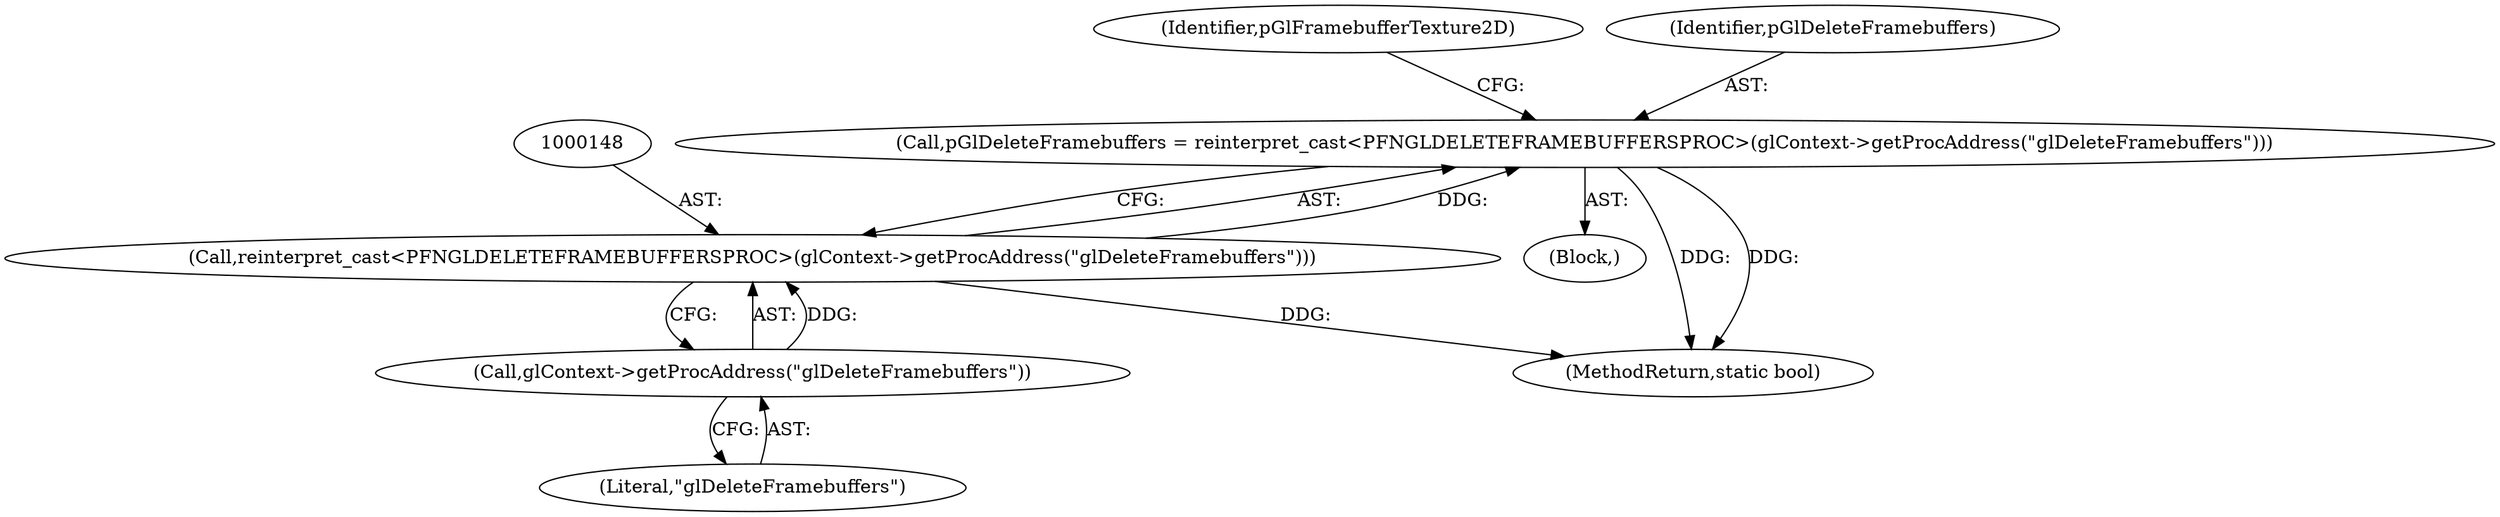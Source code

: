 digraph "1_Chrome_4da7eefcaad044a6f919947a2a0e3d4fed87834c_5@del" {
"1000145" [label="(Call,pGlDeleteFramebuffers = reinterpret_cast<PFNGLDELETEFRAMEBUFFERSPROC>(glContext->getProcAddress(\"glDeleteFramebuffers\")))"];
"1000147" [label="(Call,reinterpret_cast<PFNGLDELETEFRAMEBUFFERSPROC>(glContext->getProcAddress(\"glDeleteFramebuffers\")))"];
"1000149" [label="(Call,glContext->getProcAddress(\"glDeleteFramebuffers\"))"];
"1000102" [label="(Block,)"];
"1000150" [label="(Literal,\"glDeleteFramebuffers\")"];
"1000168" [label="(MethodReturn,static bool)"];
"1000147" [label="(Call,reinterpret_cast<PFNGLDELETEFRAMEBUFFERSPROC>(glContext->getProcAddress(\"glDeleteFramebuffers\")))"];
"1000152" [label="(Identifier,pGlFramebufferTexture2D)"];
"1000145" [label="(Call,pGlDeleteFramebuffers = reinterpret_cast<PFNGLDELETEFRAMEBUFFERSPROC>(glContext->getProcAddress(\"glDeleteFramebuffers\")))"];
"1000149" [label="(Call,glContext->getProcAddress(\"glDeleteFramebuffers\"))"];
"1000146" [label="(Identifier,pGlDeleteFramebuffers)"];
"1000145" -> "1000102"  [label="AST: "];
"1000145" -> "1000147"  [label="CFG: "];
"1000146" -> "1000145"  [label="AST: "];
"1000147" -> "1000145"  [label="AST: "];
"1000152" -> "1000145"  [label="CFG: "];
"1000145" -> "1000168"  [label="DDG: "];
"1000145" -> "1000168"  [label="DDG: "];
"1000147" -> "1000145"  [label="DDG: "];
"1000147" -> "1000149"  [label="CFG: "];
"1000148" -> "1000147"  [label="AST: "];
"1000149" -> "1000147"  [label="AST: "];
"1000147" -> "1000168"  [label="DDG: "];
"1000149" -> "1000147"  [label="DDG: "];
"1000149" -> "1000150"  [label="CFG: "];
"1000150" -> "1000149"  [label="AST: "];
}
